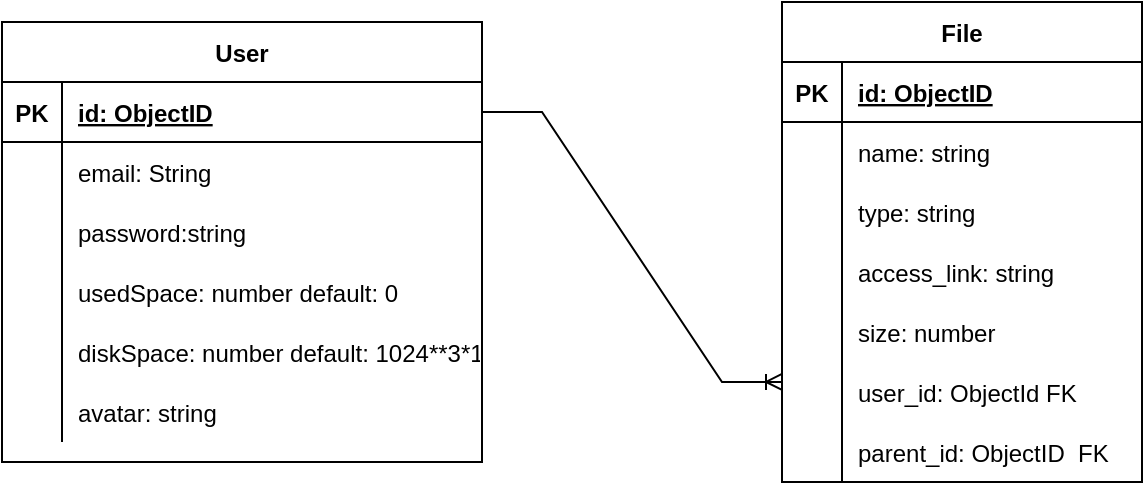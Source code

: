 <mxfile version="20.7.4" type="github">
  <diagram id="hSITtdInBlTcY35IRBQG" name="Страница 1">
    <mxGraphModel dx="1815" dy="550" grid="1" gridSize="10" guides="1" tooltips="1" connect="1" arrows="1" fold="1" page="1" pageScale="1" pageWidth="827" pageHeight="1169" math="0" shadow="0">
      <root>
        <mxCell id="0" />
        <mxCell id="1" parent="0" />
        <mxCell id="Zv_yhvhRhlpRv8bn68DM-44" value="User" style="shape=table;startSize=30;container=1;collapsible=1;childLayout=tableLayout;fixedRows=1;rowLines=0;fontStyle=1;align=center;resizeLast=1;" parent="1" vertex="1">
          <mxGeometry x="-760" y="320" width="240" height="220" as="geometry">
            <mxRectangle x="-500" y="410" width="70" height="30" as="alternateBounds" />
          </mxGeometry>
        </mxCell>
        <mxCell id="Zv_yhvhRhlpRv8bn68DM-45" value="" style="shape=tableRow;horizontal=0;startSize=0;swimlaneHead=0;swimlaneBody=0;fillColor=none;collapsible=0;dropTarget=0;points=[[0,0.5],[1,0.5]];portConstraint=eastwest;top=0;left=0;right=0;bottom=1;" parent="Zv_yhvhRhlpRv8bn68DM-44" vertex="1">
          <mxGeometry y="30" width="240" height="30" as="geometry" />
        </mxCell>
        <mxCell id="Zv_yhvhRhlpRv8bn68DM-46" value="PK" style="shape=partialRectangle;connectable=0;fillColor=none;top=0;left=0;bottom=0;right=0;fontStyle=1;overflow=hidden;" parent="Zv_yhvhRhlpRv8bn68DM-45" vertex="1">
          <mxGeometry width="30" height="30" as="geometry">
            <mxRectangle width="30" height="30" as="alternateBounds" />
          </mxGeometry>
        </mxCell>
        <mxCell id="Zv_yhvhRhlpRv8bn68DM-47" value="id: ObjectID" style="shape=partialRectangle;connectable=0;fillColor=none;top=0;left=0;bottom=0;right=0;align=left;spacingLeft=6;fontStyle=5;overflow=hidden;" parent="Zv_yhvhRhlpRv8bn68DM-45" vertex="1">
          <mxGeometry x="30" width="210" height="30" as="geometry">
            <mxRectangle width="210" height="30" as="alternateBounds" />
          </mxGeometry>
        </mxCell>
        <mxCell id="Zv_yhvhRhlpRv8bn68DM-48" value="" style="shape=tableRow;horizontal=0;startSize=0;swimlaneHead=0;swimlaneBody=0;fillColor=none;collapsible=0;dropTarget=0;points=[[0,0.5],[1,0.5]];portConstraint=eastwest;top=0;left=0;right=0;bottom=0;" parent="Zv_yhvhRhlpRv8bn68DM-44" vertex="1">
          <mxGeometry y="60" width="240" height="30" as="geometry" />
        </mxCell>
        <mxCell id="Zv_yhvhRhlpRv8bn68DM-49" value="" style="shape=partialRectangle;connectable=0;fillColor=none;top=0;left=0;bottom=0;right=0;editable=1;overflow=hidden;" parent="Zv_yhvhRhlpRv8bn68DM-48" vertex="1">
          <mxGeometry width="30" height="30" as="geometry">
            <mxRectangle width="30" height="30" as="alternateBounds" />
          </mxGeometry>
        </mxCell>
        <mxCell id="Zv_yhvhRhlpRv8bn68DM-50" value="email: String" style="shape=partialRectangle;connectable=0;fillColor=none;top=0;left=0;bottom=0;right=0;align=left;spacingLeft=6;overflow=hidden;" parent="Zv_yhvhRhlpRv8bn68DM-48" vertex="1">
          <mxGeometry x="30" width="210" height="30" as="geometry">
            <mxRectangle width="210" height="30" as="alternateBounds" />
          </mxGeometry>
        </mxCell>
        <mxCell id="Zv_yhvhRhlpRv8bn68DM-51" value="" style="shape=tableRow;horizontal=0;startSize=0;swimlaneHead=0;swimlaneBody=0;fillColor=none;collapsible=0;dropTarget=0;points=[[0,0.5],[1,0.5]];portConstraint=eastwest;top=0;left=0;right=0;bottom=0;" parent="Zv_yhvhRhlpRv8bn68DM-44" vertex="1">
          <mxGeometry y="90" width="240" height="30" as="geometry" />
        </mxCell>
        <mxCell id="Zv_yhvhRhlpRv8bn68DM-52" value="" style="shape=partialRectangle;connectable=0;fillColor=none;top=0;left=0;bottom=0;right=0;editable=1;overflow=hidden;" parent="Zv_yhvhRhlpRv8bn68DM-51" vertex="1">
          <mxGeometry width="30" height="30" as="geometry">
            <mxRectangle width="30" height="30" as="alternateBounds" />
          </mxGeometry>
        </mxCell>
        <mxCell id="Zv_yhvhRhlpRv8bn68DM-53" value="password:string" style="shape=partialRectangle;connectable=0;fillColor=none;top=0;left=0;bottom=0;right=0;align=left;spacingLeft=6;overflow=hidden;" parent="Zv_yhvhRhlpRv8bn68DM-51" vertex="1">
          <mxGeometry x="30" width="210" height="30" as="geometry">
            <mxRectangle width="210" height="30" as="alternateBounds" />
          </mxGeometry>
        </mxCell>
        <mxCell id="Zv_yhvhRhlpRv8bn68DM-54" value="" style="shape=tableRow;horizontal=0;startSize=0;swimlaneHead=0;swimlaneBody=0;fillColor=none;collapsible=0;dropTarget=0;points=[[0,0.5],[1,0.5]];portConstraint=eastwest;top=0;left=0;right=0;bottom=0;" parent="Zv_yhvhRhlpRv8bn68DM-44" vertex="1">
          <mxGeometry y="120" width="240" height="30" as="geometry" />
        </mxCell>
        <mxCell id="Zv_yhvhRhlpRv8bn68DM-55" value="" style="shape=partialRectangle;connectable=0;fillColor=none;top=0;left=0;bottom=0;right=0;editable=1;overflow=hidden;" parent="Zv_yhvhRhlpRv8bn68DM-54" vertex="1">
          <mxGeometry width="30" height="30" as="geometry">
            <mxRectangle width="30" height="30" as="alternateBounds" />
          </mxGeometry>
        </mxCell>
        <mxCell id="Zv_yhvhRhlpRv8bn68DM-56" value="usedSpace: number default: 0 " style="shape=partialRectangle;connectable=0;fillColor=none;top=0;left=0;bottom=0;right=0;align=left;spacingLeft=6;overflow=hidden;" parent="Zv_yhvhRhlpRv8bn68DM-54" vertex="1">
          <mxGeometry x="30" width="210" height="30" as="geometry">
            <mxRectangle width="210" height="30" as="alternateBounds" />
          </mxGeometry>
        </mxCell>
        <mxCell id="V1pNsrgYKh3BtAKY-NJ5-1" value="" style="shape=tableRow;horizontal=0;startSize=0;swimlaneHead=0;swimlaneBody=0;fillColor=none;collapsible=0;dropTarget=0;points=[[0,0.5],[1,0.5]];portConstraint=eastwest;top=0;left=0;right=0;bottom=0;" vertex="1" parent="Zv_yhvhRhlpRv8bn68DM-44">
          <mxGeometry y="150" width="240" height="30" as="geometry" />
        </mxCell>
        <mxCell id="V1pNsrgYKh3BtAKY-NJ5-2" value="" style="shape=partialRectangle;connectable=0;fillColor=none;top=0;left=0;bottom=0;right=0;editable=1;overflow=hidden;" vertex="1" parent="V1pNsrgYKh3BtAKY-NJ5-1">
          <mxGeometry width="30" height="30" as="geometry">
            <mxRectangle width="30" height="30" as="alternateBounds" />
          </mxGeometry>
        </mxCell>
        <mxCell id="V1pNsrgYKh3BtAKY-NJ5-3" value="diskSpace: number default: 1024**3*10*" style="shape=partialRectangle;connectable=0;fillColor=none;top=0;left=0;bottom=0;right=0;align=left;spacingLeft=6;overflow=hidden;" vertex="1" parent="V1pNsrgYKh3BtAKY-NJ5-1">
          <mxGeometry x="30" width="210" height="30" as="geometry">
            <mxRectangle width="210" height="30" as="alternateBounds" />
          </mxGeometry>
        </mxCell>
        <mxCell id="V1pNsrgYKh3BtAKY-NJ5-4" value="" style="shape=tableRow;horizontal=0;startSize=0;swimlaneHead=0;swimlaneBody=0;fillColor=none;collapsible=0;dropTarget=0;points=[[0,0.5],[1,0.5]];portConstraint=eastwest;top=0;left=0;right=0;bottom=0;" vertex="1" parent="Zv_yhvhRhlpRv8bn68DM-44">
          <mxGeometry y="180" width="240" height="30" as="geometry" />
        </mxCell>
        <mxCell id="V1pNsrgYKh3BtAKY-NJ5-5" value="" style="shape=partialRectangle;connectable=0;fillColor=none;top=0;left=0;bottom=0;right=0;editable=1;overflow=hidden;" vertex="1" parent="V1pNsrgYKh3BtAKY-NJ5-4">
          <mxGeometry width="30" height="30" as="geometry">
            <mxRectangle width="30" height="30" as="alternateBounds" />
          </mxGeometry>
        </mxCell>
        <mxCell id="V1pNsrgYKh3BtAKY-NJ5-6" value="avatar: string" style="shape=partialRectangle;connectable=0;fillColor=none;top=0;left=0;bottom=0;right=0;align=left;spacingLeft=6;overflow=hidden;" vertex="1" parent="V1pNsrgYKh3BtAKY-NJ5-4">
          <mxGeometry x="30" width="210" height="30" as="geometry">
            <mxRectangle width="210" height="30" as="alternateBounds" />
          </mxGeometry>
        </mxCell>
        <mxCell id="V1pNsrgYKh3BtAKY-NJ5-7" value="File" style="shape=table;startSize=30;container=1;collapsible=1;childLayout=tableLayout;fixedRows=1;rowLines=0;fontStyle=1;align=center;resizeLast=1;" vertex="1" parent="1">
          <mxGeometry x="-370" y="310" width="180" height="240" as="geometry" />
        </mxCell>
        <mxCell id="V1pNsrgYKh3BtAKY-NJ5-8" value="" style="shape=tableRow;horizontal=0;startSize=0;swimlaneHead=0;swimlaneBody=0;fillColor=none;collapsible=0;dropTarget=0;points=[[0,0.5],[1,0.5]];portConstraint=eastwest;top=0;left=0;right=0;bottom=1;" vertex="1" parent="V1pNsrgYKh3BtAKY-NJ5-7">
          <mxGeometry y="30" width="180" height="30" as="geometry" />
        </mxCell>
        <mxCell id="V1pNsrgYKh3BtAKY-NJ5-9" value="PK" style="shape=partialRectangle;connectable=0;fillColor=none;top=0;left=0;bottom=0;right=0;fontStyle=1;overflow=hidden;" vertex="1" parent="V1pNsrgYKh3BtAKY-NJ5-8">
          <mxGeometry width="30" height="30" as="geometry">
            <mxRectangle width="30" height="30" as="alternateBounds" />
          </mxGeometry>
        </mxCell>
        <mxCell id="V1pNsrgYKh3BtAKY-NJ5-10" value="id: ObjectID" style="shape=partialRectangle;connectable=0;fillColor=none;top=0;left=0;bottom=0;right=0;align=left;spacingLeft=6;fontStyle=5;overflow=hidden;" vertex="1" parent="V1pNsrgYKh3BtAKY-NJ5-8">
          <mxGeometry x="30" width="150" height="30" as="geometry">
            <mxRectangle width="150" height="30" as="alternateBounds" />
          </mxGeometry>
        </mxCell>
        <mxCell id="V1pNsrgYKh3BtAKY-NJ5-11" value="" style="shape=tableRow;horizontal=0;startSize=0;swimlaneHead=0;swimlaneBody=0;fillColor=none;collapsible=0;dropTarget=0;points=[[0,0.5],[1,0.5]];portConstraint=eastwest;top=0;left=0;right=0;bottom=0;" vertex="1" parent="V1pNsrgYKh3BtAKY-NJ5-7">
          <mxGeometry y="60" width="180" height="30" as="geometry" />
        </mxCell>
        <mxCell id="V1pNsrgYKh3BtAKY-NJ5-12" value="" style="shape=partialRectangle;connectable=0;fillColor=none;top=0;left=0;bottom=0;right=0;editable=1;overflow=hidden;" vertex="1" parent="V1pNsrgYKh3BtAKY-NJ5-11">
          <mxGeometry width="30" height="30" as="geometry">
            <mxRectangle width="30" height="30" as="alternateBounds" />
          </mxGeometry>
        </mxCell>
        <mxCell id="V1pNsrgYKh3BtAKY-NJ5-13" value="name: string" style="shape=partialRectangle;connectable=0;fillColor=none;top=0;left=0;bottom=0;right=0;align=left;spacingLeft=6;overflow=hidden;" vertex="1" parent="V1pNsrgYKh3BtAKY-NJ5-11">
          <mxGeometry x="30" width="150" height="30" as="geometry">
            <mxRectangle width="150" height="30" as="alternateBounds" />
          </mxGeometry>
        </mxCell>
        <mxCell id="V1pNsrgYKh3BtAKY-NJ5-14" value="" style="shape=tableRow;horizontal=0;startSize=0;swimlaneHead=0;swimlaneBody=0;fillColor=none;collapsible=0;dropTarget=0;points=[[0,0.5],[1,0.5]];portConstraint=eastwest;top=0;left=0;right=0;bottom=0;" vertex="1" parent="V1pNsrgYKh3BtAKY-NJ5-7">
          <mxGeometry y="90" width="180" height="30" as="geometry" />
        </mxCell>
        <mxCell id="V1pNsrgYKh3BtAKY-NJ5-15" value="" style="shape=partialRectangle;connectable=0;fillColor=none;top=0;left=0;bottom=0;right=0;editable=1;overflow=hidden;" vertex="1" parent="V1pNsrgYKh3BtAKY-NJ5-14">
          <mxGeometry width="30" height="30" as="geometry">
            <mxRectangle width="30" height="30" as="alternateBounds" />
          </mxGeometry>
        </mxCell>
        <mxCell id="V1pNsrgYKh3BtAKY-NJ5-16" value="type: string" style="shape=partialRectangle;connectable=0;fillColor=none;top=0;left=0;bottom=0;right=0;align=left;spacingLeft=6;overflow=hidden;" vertex="1" parent="V1pNsrgYKh3BtAKY-NJ5-14">
          <mxGeometry x="30" width="150" height="30" as="geometry">
            <mxRectangle width="150" height="30" as="alternateBounds" />
          </mxGeometry>
        </mxCell>
        <mxCell id="V1pNsrgYKh3BtAKY-NJ5-17" value="" style="shape=tableRow;horizontal=0;startSize=0;swimlaneHead=0;swimlaneBody=0;fillColor=none;collapsible=0;dropTarget=0;points=[[0,0.5],[1,0.5]];portConstraint=eastwest;top=0;left=0;right=0;bottom=0;" vertex="1" parent="V1pNsrgYKh3BtAKY-NJ5-7">
          <mxGeometry y="120" width="180" height="30" as="geometry" />
        </mxCell>
        <mxCell id="V1pNsrgYKh3BtAKY-NJ5-18" value="" style="shape=partialRectangle;connectable=0;fillColor=none;top=0;left=0;bottom=0;right=0;editable=1;overflow=hidden;" vertex="1" parent="V1pNsrgYKh3BtAKY-NJ5-17">
          <mxGeometry width="30" height="30" as="geometry">
            <mxRectangle width="30" height="30" as="alternateBounds" />
          </mxGeometry>
        </mxCell>
        <mxCell id="V1pNsrgYKh3BtAKY-NJ5-19" value="access_link: string" style="shape=partialRectangle;connectable=0;fillColor=none;top=0;left=0;bottom=0;right=0;align=left;spacingLeft=6;overflow=hidden;" vertex="1" parent="V1pNsrgYKh3BtAKY-NJ5-17">
          <mxGeometry x="30" width="150" height="30" as="geometry">
            <mxRectangle width="150" height="30" as="alternateBounds" />
          </mxGeometry>
        </mxCell>
        <mxCell id="V1pNsrgYKh3BtAKY-NJ5-20" value="" style="shape=tableRow;horizontal=0;startSize=0;swimlaneHead=0;swimlaneBody=0;fillColor=none;collapsible=0;dropTarget=0;points=[[0,0.5],[1,0.5]];portConstraint=eastwest;top=0;left=0;right=0;bottom=0;" vertex="1" parent="V1pNsrgYKh3BtAKY-NJ5-7">
          <mxGeometry y="150" width="180" height="30" as="geometry" />
        </mxCell>
        <mxCell id="V1pNsrgYKh3BtAKY-NJ5-21" value="" style="shape=partialRectangle;connectable=0;fillColor=none;top=0;left=0;bottom=0;right=0;editable=1;overflow=hidden;" vertex="1" parent="V1pNsrgYKh3BtAKY-NJ5-20">
          <mxGeometry width="30" height="30" as="geometry">
            <mxRectangle width="30" height="30" as="alternateBounds" />
          </mxGeometry>
        </mxCell>
        <mxCell id="V1pNsrgYKh3BtAKY-NJ5-22" value="size: number" style="shape=partialRectangle;connectable=0;fillColor=none;top=0;left=0;bottom=0;right=0;align=left;spacingLeft=6;overflow=hidden;" vertex="1" parent="V1pNsrgYKh3BtAKY-NJ5-20">
          <mxGeometry x="30" width="150" height="30" as="geometry">
            <mxRectangle width="150" height="30" as="alternateBounds" />
          </mxGeometry>
        </mxCell>
        <mxCell id="V1pNsrgYKh3BtAKY-NJ5-23" value="" style="shape=tableRow;horizontal=0;startSize=0;swimlaneHead=0;swimlaneBody=0;fillColor=none;collapsible=0;dropTarget=0;points=[[0,0.5],[1,0.5]];portConstraint=eastwest;top=0;left=0;right=0;bottom=0;" vertex="1" parent="V1pNsrgYKh3BtAKY-NJ5-7">
          <mxGeometry y="180" width="180" height="30" as="geometry" />
        </mxCell>
        <mxCell id="V1pNsrgYKh3BtAKY-NJ5-24" value="" style="shape=partialRectangle;connectable=0;fillColor=none;top=0;left=0;bottom=0;right=0;editable=1;overflow=hidden;" vertex="1" parent="V1pNsrgYKh3BtAKY-NJ5-23">
          <mxGeometry width="30" height="30" as="geometry">
            <mxRectangle width="30" height="30" as="alternateBounds" />
          </mxGeometry>
        </mxCell>
        <mxCell id="V1pNsrgYKh3BtAKY-NJ5-25" value="user_id: ObjectId FK" style="shape=partialRectangle;connectable=0;fillColor=none;top=0;left=0;bottom=0;right=0;align=left;spacingLeft=6;overflow=hidden;" vertex="1" parent="V1pNsrgYKh3BtAKY-NJ5-23">
          <mxGeometry x="30" width="150" height="30" as="geometry">
            <mxRectangle width="150" height="30" as="alternateBounds" />
          </mxGeometry>
        </mxCell>
        <mxCell id="V1pNsrgYKh3BtAKY-NJ5-26" value="" style="shape=tableRow;horizontal=0;startSize=0;swimlaneHead=0;swimlaneBody=0;fillColor=none;collapsible=0;dropTarget=0;points=[[0,0.5],[1,0.5]];portConstraint=eastwest;top=0;left=0;right=0;bottom=0;" vertex="1" parent="V1pNsrgYKh3BtAKY-NJ5-7">
          <mxGeometry y="210" width="180" height="30" as="geometry" />
        </mxCell>
        <mxCell id="V1pNsrgYKh3BtAKY-NJ5-27" value="" style="shape=partialRectangle;connectable=0;fillColor=none;top=0;left=0;bottom=0;right=0;editable=1;overflow=hidden;" vertex="1" parent="V1pNsrgYKh3BtAKY-NJ5-26">
          <mxGeometry width="30" height="30" as="geometry">
            <mxRectangle width="30" height="30" as="alternateBounds" />
          </mxGeometry>
        </mxCell>
        <mxCell id="V1pNsrgYKh3BtAKY-NJ5-28" value="parent_id: ObjectID  FK" style="shape=partialRectangle;connectable=0;fillColor=none;top=0;left=0;bottom=0;right=0;align=left;spacingLeft=6;overflow=hidden;" vertex="1" parent="V1pNsrgYKh3BtAKY-NJ5-26">
          <mxGeometry x="30" width="150" height="30" as="geometry">
            <mxRectangle width="150" height="30" as="alternateBounds" />
          </mxGeometry>
        </mxCell>
        <mxCell id="V1pNsrgYKh3BtAKY-NJ5-29" value="" style="edgeStyle=entityRelationEdgeStyle;fontSize=12;html=1;endArrow=ERoneToMany;rounded=0;entryX=0;entryY=0.333;entryDx=0;entryDy=0;entryPerimeter=0;" edge="1" parent="1" source="Zv_yhvhRhlpRv8bn68DM-45" target="V1pNsrgYKh3BtAKY-NJ5-23">
          <mxGeometry width="100" height="100" relative="1" as="geometry">
            <mxPoint x="-510" y="370" as="sourcePoint" />
            <mxPoint x="-400" y="380" as="targetPoint" />
          </mxGeometry>
        </mxCell>
      </root>
    </mxGraphModel>
  </diagram>
</mxfile>
